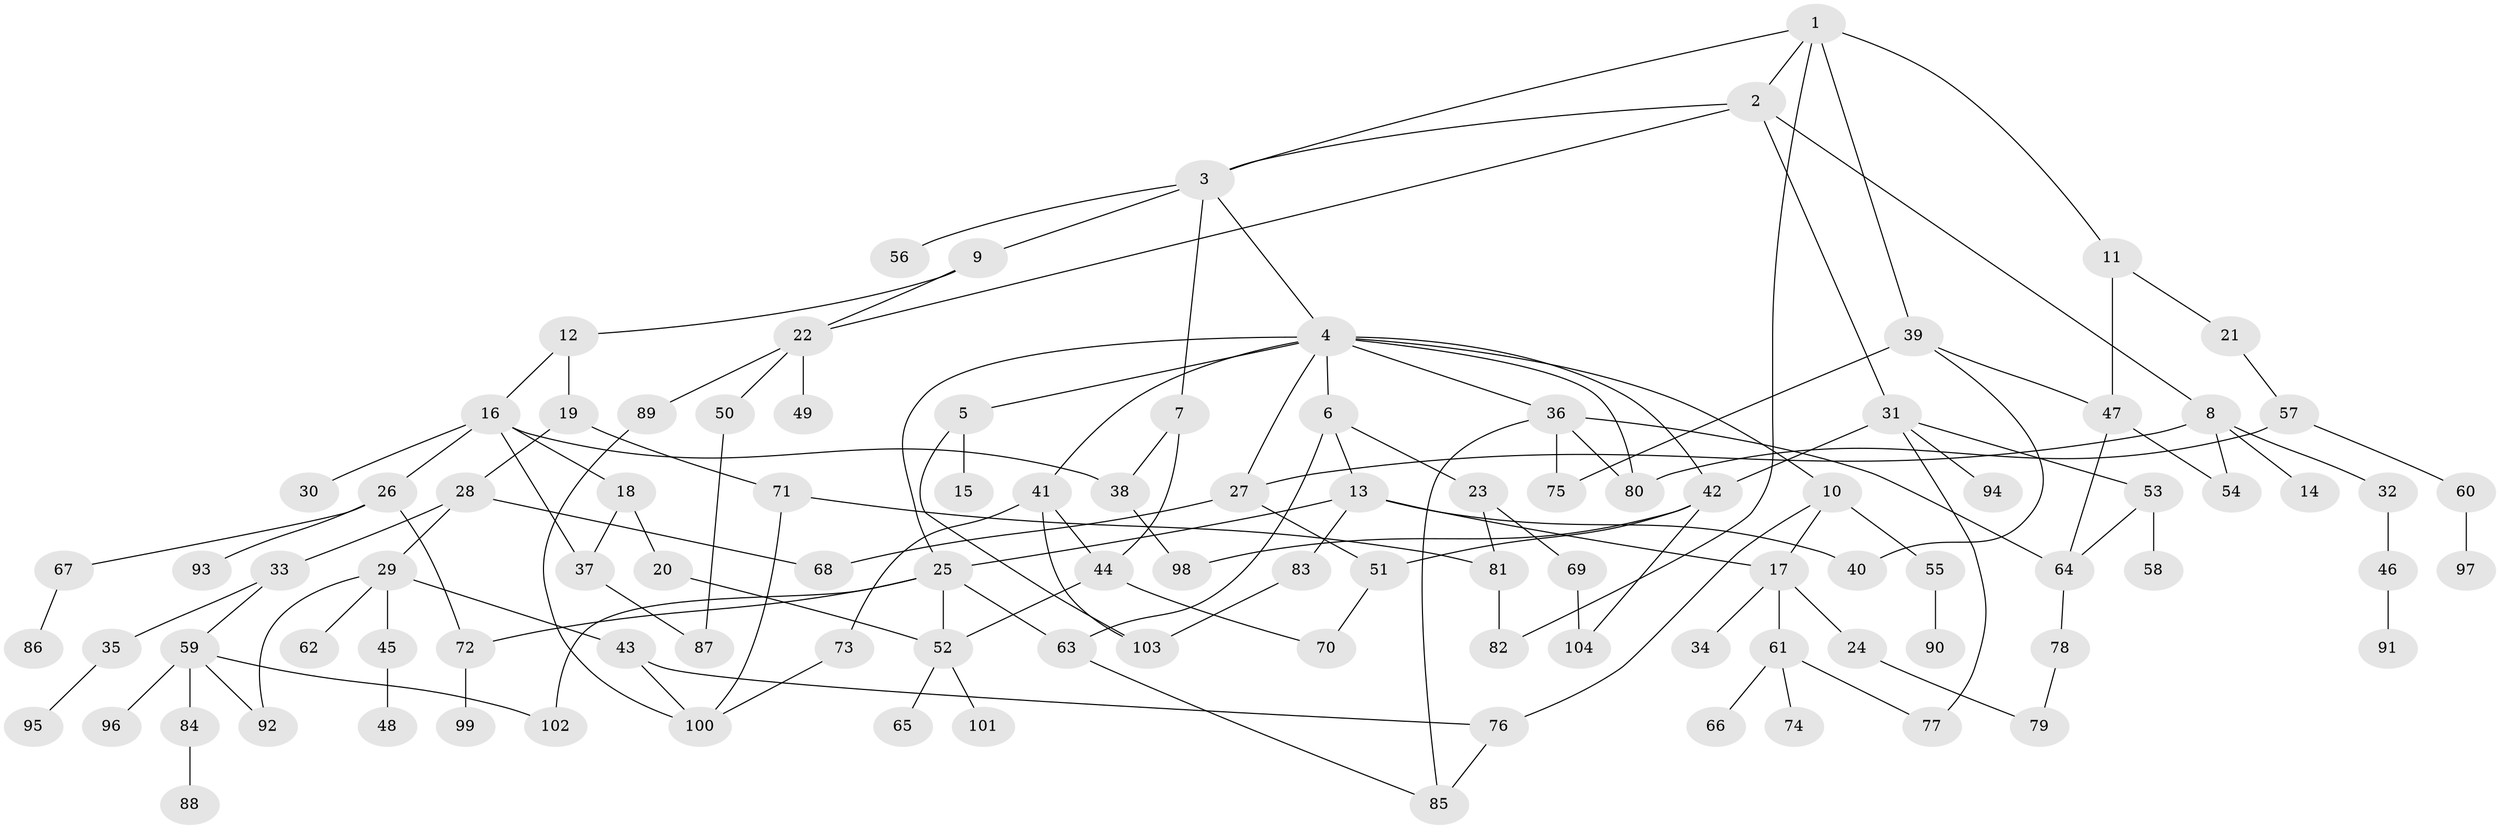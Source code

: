 // Generated by graph-tools (version 1.1) at 2025/01/03/09/25 03:01:10]
// undirected, 104 vertices, 144 edges
graph export_dot {
graph [start="1"]
  node [color=gray90,style=filled];
  1;
  2;
  3;
  4;
  5;
  6;
  7;
  8;
  9;
  10;
  11;
  12;
  13;
  14;
  15;
  16;
  17;
  18;
  19;
  20;
  21;
  22;
  23;
  24;
  25;
  26;
  27;
  28;
  29;
  30;
  31;
  32;
  33;
  34;
  35;
  36;
  37;
  38;
  39;
  40;
  41;
  42;
  43;
  44;
  45;
  46;
  47;
  48;
  49;
  50;
  51;
  52;
  53;
  54;
  55;
  56;
  57;
  58;
  59;
  60;
  61;
  62;
  63;
  64;
  65;
  66;
  67;
  68;
  69;
  70;
  71;
  72;
  73;
  74;
  75;
  76;
  77;
  78;
  79;
  80;
  81;
  82;
  83;
  84;
  85;
  86;
  87;
  88;
  89;
  90;
  91;
  92;
  93;
  94;
  95;
  96;
  97;
  98;
  99;
  100;
  101;
  102;
  103;
  104;
  1 -- 2;
  1 -- 11;
  1 -- 39;
  1 -- 82;
  1 -- 3;
  2 -- 3;
  2 -- 8;
  2 -- 22;
  2 -- 31;
  3 -- 4;
  3 -- 7;
  3 -- 9;
  3 -- 56;
  4 -- 5;
  4 -- 6;
  4 -- 10;
  4 -- 27;
  4 -- 36;
  4 -- 41;
  4 -- 42;
  4 -- 80;
  4 -- 25;
  5 -- 15;
  5 -- 103;
  6 -- 13;
  6 -- 23;
  6 -- 63;
  7 -- 38;
  7 -- 44;
  8 -- 14;
  8 -- 32;
  8 -- 54;
  8 -- 27;
  9 -- 12;
  9 -- 22;
  10 -- 55;
  10 -- 17;
  10 -- 76;
  11 -- 21;
  11 -- 47;
  12 -- 16;
  12 -- 19;
  13 -- 17;
  13 -- 25;
  13 -- 40;
  13 -- 83;
  16 -- 18;
  16 -- 26;
  16 -- 30;
  16 -- 38;
  16 -- 37;
  17 -- 24;
  17 -- 34;
  17 -- 61;
  18 -- 20;
  18 -- 37;
  19 -- 28;
  19 -- 71;
  20 -- 52;
  21 -- 57;
  22 -- 49;
  22 -- 50;
  22 -- 89;
  23 -- 69;
  23 -- 81;
  24 -- 79;
  25 -- 63;
  25 -- 72;
  25 -- 102;
  25 -- 52;
  26 -- 67;
  26 -- 72;
  26 -- 93;
  27 -- 68;
  27 -- 51;
  28 -- 29;
  28 -- 33;
  28 -- 68;
  29 -- 43;
  29 -- 45;
  29 -- 62;
  29 -- 92;
  31 -- 53;
  31 -- 77;
  31 -- 94;
  31 -- 42;
  32 -- 46;
  33 -- 35;
  33 -- 59;
  35 -- 95;
  36 -- 64;
  36 -- 75;
  36 -- 80;
  36 -- 85;
  37 -- 87;
  38 -- 98;
  39 -- 47;
  39 -- 75;
  39 -- 40;
  41 -- 44;
  41 -- 73;
  41 -- 103;
  42 -- 51;
  42 -- 98;
  42 -- 104;
  43 -- 76;
  43 -- 100;
  44 -- 52;
  44 -- 70;
  45 -- 48;
  46 -- 91;
  47 -- 64;
  47 -- 54;
  50 -- 87;
  51 -- 70;
  52 -- 65;
  52 -- 101;
  53 -- 58;
  53 -- 64;
  55 -- 90;
  57 -- 60;
  57 -- 80;
  59 -- 84;
  59 -- 96;
  59 -- 102;
  59 -- 92;
  60 -- 97;
  61 -- 66;
  61 -- 74;
  61 -- 77;
  63 -- 85;
  64 -- 78;
  67 -- 86;
  69 -- 104;
  71 -- 81;
  71 -- 100;
  72 -- 99;
  73 -- 100;
  76 -- 85;
  78 -- 79;
  81 -- 82;
  83 -- 103;
  84 -- 88;
  89 -- 100;
}
